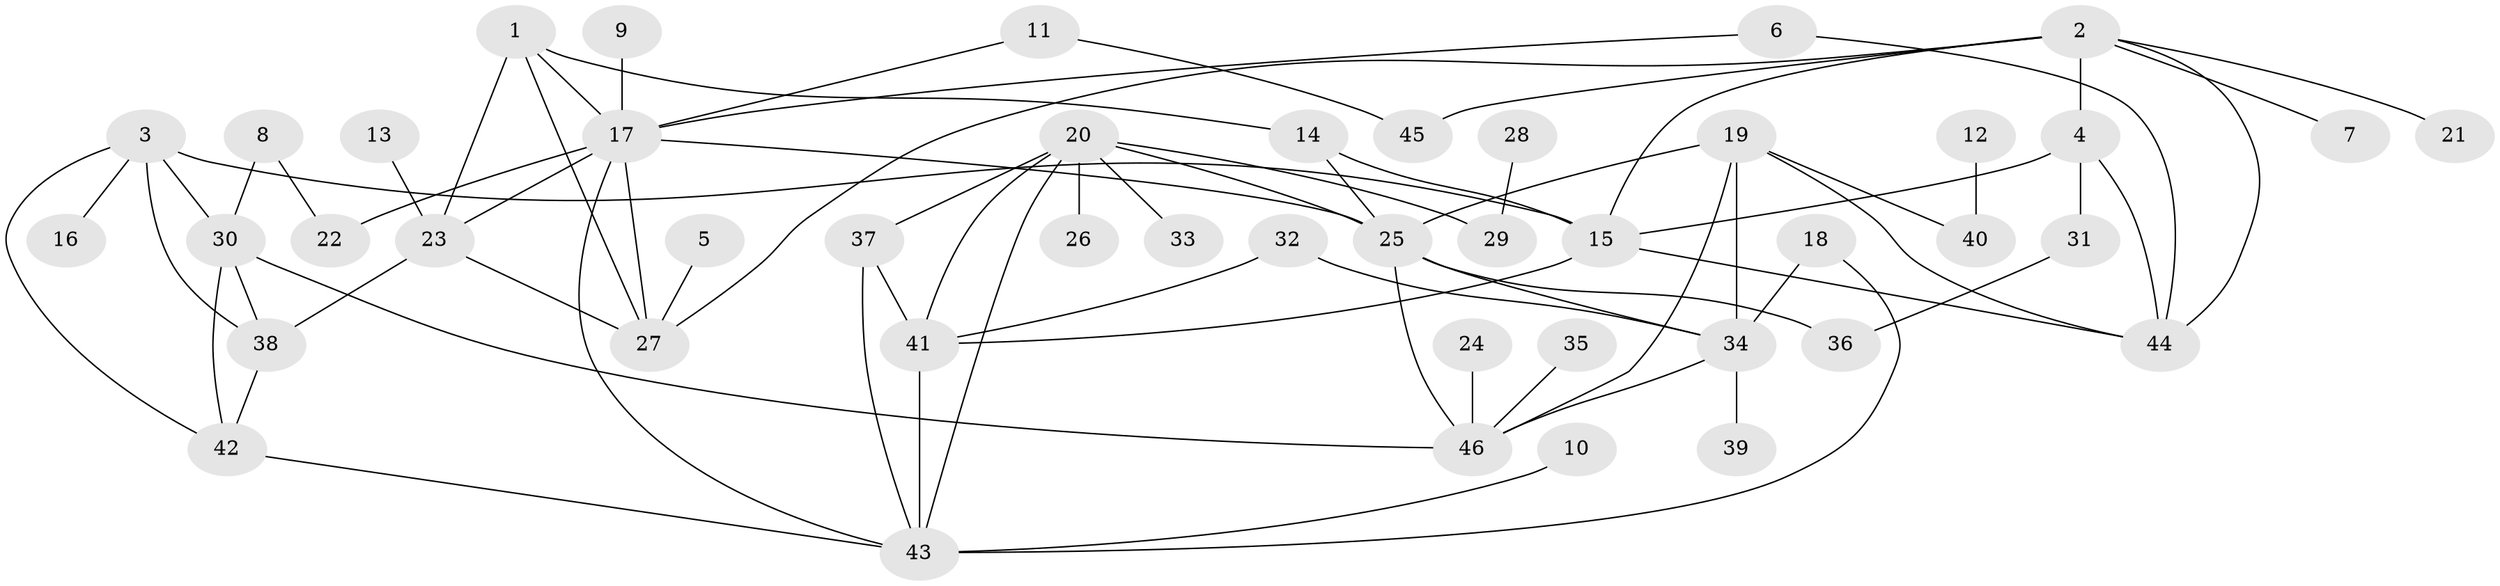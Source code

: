 // original degree distribution, {8: 0.043478260869565216, 7: 0.06521739130434782, 5: 0.021739130434782608, 9: 0.010869565217391304, 4: 0.021739130434782608, 11: 0.010869565217391304, 6: 0.05434782608695652, 1: 0.5434782608695652, 3: 0.06521739130434782, 2: 0.16304347826086957}
// Generated by graph-tools (version 1.1) at 2025/02/03/09/25 03:02:50]
// undirected, 46 vertices, 74 edges
graph export_dot {
graph [start="1"]
  node [color=gray90,style=filled];
  1;
  2;
  3;
  4;
  5;
  6;
  7;
  8;
  9;
  10;
  11;
  12;
  13;
  14;
  15;
  16;
  17;
  18;
  19;
  20;
  21;
  22;
  23;
  24;
  25;
  26;
  27;
  28;
  29;
  30;
  31;
  32;
  33;
  34;
  35;
  36;
  37;
  38;
  39;
  40;
  41;
  42;
  43;
  44;
  45;
  46;
  1 -- 14 [weight=1.0];
  1 -- 17 [weight=1.0];
  1 -- 23 [weight=1.0];
  1 -- 27 [weight=1.0];
  2 -- 4 [weight=1.0];
  2 -- 7 [weight=1.0];
  2 -- 15 [weight=1.0];
  2 -- 21 [weight=1.0];
  2 -- 27 [weight=1.0];
  2 -- 44 [weight=1.0];
  2 -- 45 [weight=1.0];
  3 -- 15 [weight=1.0];
  3 -- 16 [weight=1.0];
  3 -- 30 [weight=1.0];
  3 -- 38 [weight=1.0];
  3 -- 42 [weight=1.0];
  4 -- 15 [weight=1.0];
  4 -- 31 [weight=1.0];
  4 -- 44 [weight=1.0];
  5 -- 27 [weight=1.0];
  6 -- 17 [weight=1.0];
  6 -- 44 [weight=1.0];
  8 -- 22 [weight=1.0];
  8 -- 30 [weight=1.0];
  9 -- 17 [weight=1.0];
  10 -- 43 [weight=1.0];
  11 -- 17 [weight=1.0];
  11 -- 45 [weight=1.0];
  12 -- 40 [weight=1.0];
  13 -- 23 [weight=1.0];
  14 -- 15 [weight=1.0];
  14 -- 25 [weight=1.0];
  15 -- 41 [weight=1.0];
  15 -- 44 [weight=1.0];
  17 -- 22 [weight=1.0];
  17 -- 23 [weight=1.0];
  17 -- 25 [weight=1.0];
  17 -- 27 [weight=1.0];
  17 -- 43 [weight=1.0];
  18 -- 34 [weight=1.0];
  18 -- 43 [weight=1.0];
  19 -- 25 [weight=1.0];
  19 -- 34 [weight=1.0];
  19 -- 40 [weight=1.0];
  19 -- 44 [weight=1.0];
  19 -- 46 [weight=1.0];
  20 -- 25 [weight=1.0];
  20 -- 26 [weight=1.0];
  20 -- 29 [weight=1.0];
  20 -- 33 [weight=1.0];
  20 -- 37 [weight=1.0];
  20 -- 41 [weight=1.0];
  20 -- 43 [weight=1.0];
  23 -- 27 [weight=1.0];
  23 -- 38 [weight=1.0];
  24 -- 46 [weight=1.0];
  25 -- 34 [weight=1.0];
  25 -- 36 [weight=1.0];
  25 -- 46 [weight=1.0];
  28 -- 29 [weight=1.0];
  30 -- 38 [weight=1.0];
  30 -- 42 [weight=1.0];
  30 -- 46 [weight=1.0];
  31 -- 36 [weight=1.0];
  32 -- 34 [weight=1.0];
  32 -- 41 [weight=1.0];
  34 -- 39 [weight=1.0];
  34 -- 46 [weight=1.0];
  35 -- 46 [weight=1.0];
  37 -- 41 [weight=1.0];
  37 -- 43 [weight=1.0];
  38 -- 42 [weight=1.0];
  41 -- 43 [weight=1.0];
  42 -- 43 [weight=1.0];
}
